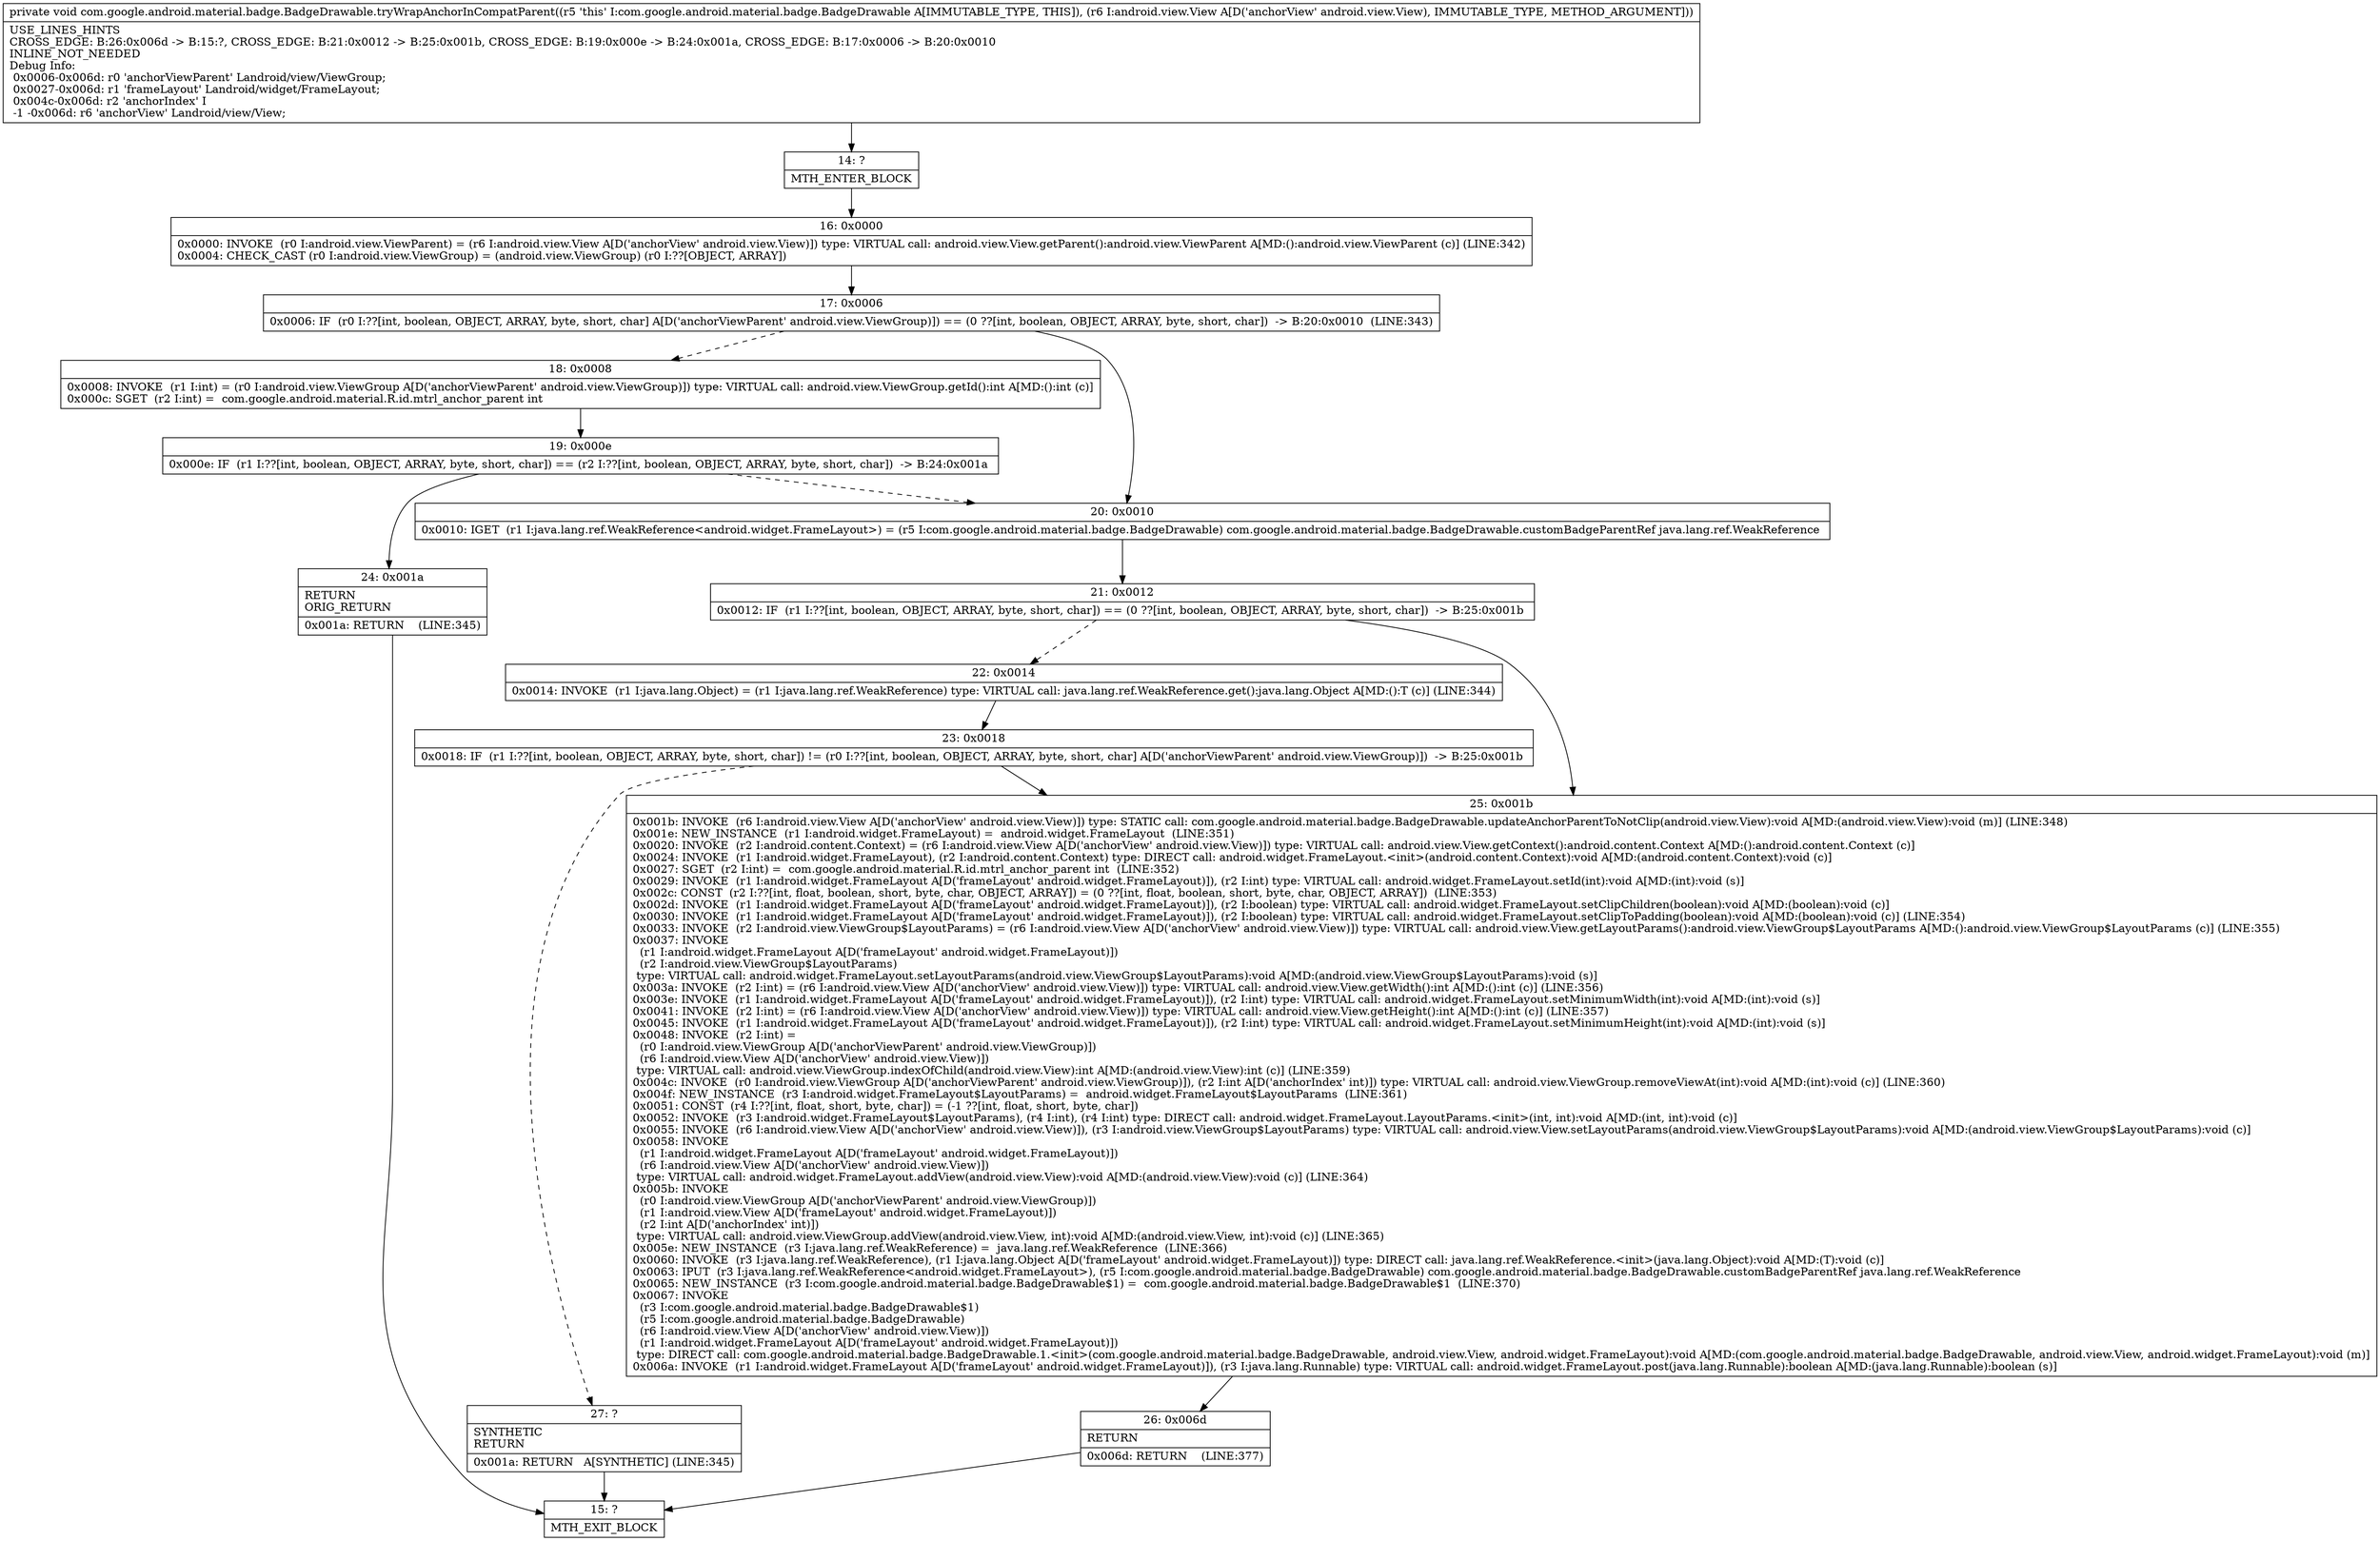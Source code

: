 digraph "CFG forcom.google.android.material.badge.BadgeDrawable.tryWrapAnchorInCompatParent(Landroid\/view\/View;)V" {
Node_14 [shape=record,label="{14\:\ ?|MTH_ENTER_BLOCK\l}"];
Node_16 [shape=record,label="{16\:\ 0x0000|0x0000: INVOKE  (r0 I:android.view.ViewParent) = (r6 I:android.view.View A[D('anchorView' android.view.View)]) type: VIRTUAL call: android.view.View.getParent():android.view.ViewParent A[MD:():android.view.ViewParent (c)] (LINE:342)\l0x0004: CHECK_CAST (r0 I:android.view.ViewGroup) = (android.view.ViewGroup) (r0 I:??[OBJECT, ARRAY]) \l}"];
Node_17 [shape=record,label="{17\:\ 0x0006|0x0006: IF  (r0 I:??[int, boolean, OBJECT, ARRAY, byte, short, char] A[D('anchorViewParent' android.view.ViewGroup)]) == (0 ??[int, boolean, OBJECT, ARRAY, byte, short, char])  \-\> B:20:0x0010  (LINE:343)\l}"];
Node_18 [shape=record,label="{18\:\ 0x0008|0x0008: INVOKE  (r1 I:int) = (r0 I:android.view.ViewGroup A[D('anchorViewParent' android.view.ViewGroup)]) type: VIRTUAL call: android.view.ViewGroup.getId():int A[MD:():int (c)]\l0x000c: SGET  (r2 I:int) =  com.google.android.material.R.id.mtrl_anchor_parent int \l}"];
Node_19 [shape=record,label="{19\:\ 0x000e|0x000e: IF  (r1 I:??[int, boolean, OBJECT, ARRAY, byte, short, char]) == (r2 I:??[int, boolean, OBJECT, ARRAY, byte, short, char])  \-\> B:24:0x001a \l}"];
Node_24 [shape=record,label="{24\:\ 0x001a|RETURN\lORIG_RETURN\l|0x001a: RETURN    (LINE:345)\l}"];
Node_15 [shape=record,label="{15\:\ ?|MTH_EXIT_BLOCK\l}"];
Node_20 [shape=record,label="{20\:\ 0x0010|0x0010: IGET  (r1 I:java.lang.ref.WeakReference\<android.widget.FrameLayout\>) = (r5 I:com.google.android.material.badge.BadgeDrawable) com.google.android.material.badge.BadgeDrawable.customBadgeParentRef java.lang.ref.WeakReference \l}"];
Node_21 [shape=record,label="{21\:\ 0x0012|0x0012: IF  (r1 I:??[int, boolean, OBJECT, ARRAY, byte, short, char]) == (0 ??[int, boolean, OBJECT, ARRAY, byte, short, char])  \-\> B:25:0x001b \l}"];
Node_22 [shape=record,label="{22\:\ 0x0014|0x0014: INVOKE  (r1 I:java.lang.Object) = (r1 I:java.lang.ref.WeakReference) type: VIRTUAL call: java.lang.ref.WeakReference.get():java.lang.Object A[MD:():T (c)] (LINE:344)\l}"];
Node_23 [shape=record,label="{23\:\ 0x0018|0x0018: IF  (r1 I:??[int, boolean, OBJECT, ARRAY, byte, short, char]) != (r0 I:??[int, boolean, OBJECT, ARRAY, byte, short, char] A[D('anchorViewParent' android.view.ViewGroup)])  \-\> B:25:0x001b \l}"];
Node_27 [shape=record,label="{27\:\ ?|SYNTHETIC\lRETURN\l|0x001a: RETURN   A[SYNTHETIC] (LINE:345)\l}"];
Node_25 [shape=record,label="{25\:\ 0x001b|0x001b: INVOKE  (r6 I:android.view.View A[D('anchorView' android.view.View)]) type: STATIC call: com.google.android.material.badge.BadgeDrawable.updateAnchorParentToNotClip(android.view.View):void A[MD:(android.view.View):void (m)] (LINE:348)\l0x001e: NEW_INSTANCE  (r1 I:android.widget.FrameLayout) =  android.widget.FrameLayout  (LINE:351)\l0x0020: INVOKE  (r2 I:android.content.Context) = (r6 I:android.view.View A[D('anchorView' android.view.View)]) type: VIRTUAL call: android.view.View.getContext():android.content.Context A[MD:():android.content.Context (c)]\l0x0024: INVOKE  (r1 I:android.widget.FrameLayout), (r2 I:android.content.Context) type: DIRECT call: android.widget.FrameLayout.\<init\>(android.content.Context):void A[MD:(android.content.Context):void (c)]\l0x0027: SGET  (r2 I:int) =  com.google.android.material.R.id.mtrl_anchor_parent int  (LINE:352)\l0x0029: INVOKE  (r1 I:android.widget.FrameLayout A[D('frameLayout' android.widget.FrameLayout)]), (r2 I:int) type: VIRTUAL call: android.widget.FrameLayout.setId(int):void A[MD:(int):void (s)]\l0x002c: CONST  (r2 I:??[int, float, boolean, short, byte, char, OBJECT, ARRAY]) = (0 ??[int, float, boolean, short, byte, char, OBJECT, ARRAY])  (LINE:353)\l0x002d: INVOKE  (r1 I:android.widget.FrameLayout A[D('frameLayout' android.widget.FrameLayout)]), (r2 I:boolean) type: VIRTUAL call: android.widget.FrameLayout.setClipChildren(boolean):void A[MD:(boolean):void (c)]\l0x0030: INVOKE  (r1 I:android.widget.FrameLayout A[D('frameLayout' android.widget.FrameLayout)]), (r2 I:boolean) type: VIRTUAL call: android.widget.FrameLayout.setClipToPadding(boolean):void A[MD:(boolean):void (c)] (LINE:354)\l0x0033: INVOKE  (r2 I:android.view.ViewGroup$LayoutParams) = (r6 I:android.view.View A[D('anchorView' android.view.View)]) type: VIRTUAL call: android.view.View.getLayoutParams():android.view.ViewGroup$LayoutParams A[MD:():android.view.ViewGroup$LayoutParams (c)] (LINE:355)\l0x0037: INVOKE  \l  (r1 I:android.widget.FrameLayout A[D('frameLayout' android.widget.FrameLayout)])\l  (r2 I:android.view.ViewGroup$LayoutParams)\l type: VIRTUAL call: android.widget.FrameLayout.setLayoutParams(android.view.ViewGroup$LayoutParams):void A[MD:(android.view.ViewGroup$LayoutParams):void (s)]\l0x003a: INVOKE  (r2 I:int) = (r6 I:android.view.View A[D('anchorView' android.view.View)]) type: VIRTUAL call: android.view.View.getWidth():int A[MD:():int (c)] (LINE:356)\l0x003e: INVOKE  (r1 I:android.widget.FrameLayout A[D('frameLayout' android.widget.FrameLayout)]), (r2 I:int) type: VIRTUAL call: android.widget.FrameLayout.setMinimumWidth(int):void A[MD:(int):void (s)]\l0x0041: INVOKE  (r2 I:int) = (r6 I:android.view.View A[D('anchorView' android.view.View)]) type: VIRTUAL call: android.view.View.getHeight():int A[MD:():int (c)] (LINE:357)\l0x0045: INVOKE  (r1 I:android.widget.FrameLayout A[D('frameLayout' android.widget.FrameLayout)]), (r2 I:int) type: VIRTUAL call: android.widget.FrameLayout.setMinimumHeight(int):void A[MD:(int):void (s)]\l0x0048: INVOKE  (r2 I:int) = \l  (r0 I:android.view.ViewGroup A[D('anchorViewParent' android.view.ViewGroup)])\l  (r6 I:android.view.View A[D('anchorView' android.view.View)])\l type: VIRTUAL call: android.view.ViewGroup.indexOfChild(android.view.View):int A[MD:(android.view.View):int (c)] (LINE:359)\l0x004c: INVOKE  (r0 I:android.view.ViewGroup A[D('anchorViewParent' android.view.ViewGroup)]), (r2 I:int A[D('anchorIndex' int)]) type: VIRTUAL call: android.view.ViewGroup.removeViewAt(int):void A[MD:(int):void (c)] (LINE:360)\l0x004f: NEW_INSTANCE  (r3 I:android.widget.FrameLayout$LayoutParams) =  android.widget.FrameLayout$LayoutParams  (LINE:361)\l0x0051: CONST  (r4 I:??[int, float, short, byte, char]) = (\-1 ??[int, float, short, byte, char]) \l0x0052: INVOKE  (r3 I:android.widget.FrameLayout$LayoutParams), (r4 I:int), (r4 I:int) type: DIRECT call: android.widget.FrameLayout.LayoutParams.\<init\>(int, int):void A[MD:(int, int):void (c)]\l0x0055: INVOKE  (r6 I:android.view.View A[D('anchorView' android.view.View)]), (r3 I:android.view.ViewGroup$LayoutParams) type: VIRTUAL call: android.view.View.setLayoutParams(android.view.ViewGroup$LayoutParams):void A[MD:(android.view.ViewGroup$LayoutParams):void (c)]\l0x0058: INVOKE  \l  (r1 I:android.widget.FrameLayout A[D('frameLayout' android.widget.FrameLayout)])\l  (r6 I:android.view.View A[D('anchorView' android.view.View)])\l type: VIRTUAL call: android.widget.FrameLayout.addView(android.view.View):void A[MD:(android.view.View):void (c)] (LINE:364)\l0x005b: INVOKE  \l  (r0 I:android.view.ViewGroup A[D('anchorViewParent' android.view.ViewGroup)])\l  (r1 I:android.view.View A[D('frameLayout' android.widget.FrameLayout)])\l  (r2 I:int A[D('anchorIndex' int)])\l type: VIRTUAL call: android.view.ViewGroup.addView(android.view.View, int):void A[MD:(android.view.View, int):void (c)] (LINE:365)\l0x005e: NEW_INSTANCE  (r3 I:java.lang.ref.WeakReference) =  java.lang.ref.WeakReference  (LINE:366)\l0x0060: INVOKE  (r3 I:java.lang.ref.WeakReference), (r1 I:java.lang.Object A[D('frameLayout' android.widget.FrameLayout)]) type: DIRECT call: java.lang.ref.WeakReference.\<init\>(java.lang.Object):void A[MD:(T):void (c)]\l0x0063: IPUT  (r3 I:java.lang.ref.WeakReference\<android.widget.FrameLayout\>), (r5 I:com.google.android.material.badge.BadgeDrawable) com.google.android.material.badge.BadgeDrawable.customBadgeParentRef java.lang.ref.WeakReference \l0x0065: NEW_INSTANCE  (r3 I:com.google.android.material.badge.BadgeDrawable$1) =  com.google.android.material.badge.BadgeDrawable$1  (LINE:370)\l0x0067: INVOKE  \l  (r3 I:com.google.android.material.badge.BadgeDrawable$1)\l  (r5 I:com.google.android.material.badge.BadgeDrawable)\l  (r6 I:android.view.View A[D('anchorView' android.view.View)])\l  (r1 I:android.widget.FrameLayout A[D('frameLayout' android.widget.FrameLayout)])\l type: DIRECT call: com.google.android.material.badge.BadgeDrawable.1.\<init\>(com.google.android.material.badge.BadgeDrawable, android.view.View, android.widget.FrameLayout):void A[MD:(com.google.android.material.badge.BadgeDrawable, android.view.View, android.widget.FrameLayout):void (m)]\l0x006a: INVOKE  (r1 I:android.widget.FrameLayout A[D('frameLayout' android.widget.FrameLayout)]), (r3 I:java.lang.Runnable) type: VIRTUAL call: android.widget.FrameLayout.post(java.lang.Runnable):boolean A[MD:(java.lang.Runnable):boolean (s)]\l}"];
Node_26 [shape=record,label="{26\:\ 0x006d|RETURN\l|0x006d: RETURN    (LINE:377)\l}"];
MethodNode[shape=record,label="{private void com.google.android.material.badge.BadgeDrawable.tryWrapAnchorInCompatParent((r5 'this' I:com.google.android.material.badge.BadgeDrawable A[IMMUTABLE_TYPE, THIS]), (r6 I:android.view.View A[D('anchorView' android.view.View), IMMUTABLE_TYPE, METHOD_ARGUMENT]))  | USE_LINES_HINTS\lCROSS_EDGE: B:26:0x006d \-\> B:15:?, CROSS_EDGE: B:21:0x0012 \-\> B:25:0x001b, CROSS_EDGE: B:19:0x000e \-\> B:24:0x001a, CROSS_EDGE: B:17:0x0006 \-\> B:20:0x0010\lINLINE_NOT_NEEDED\lDebug Info:\l  0x0006\-0x006d: r0 'anchorViewParent' Landroid\/view\/ViewGroup;\l  0x0027\-0x006d: r1 'frameLayout' Landroid\/widget\/FrameLayout;\l  0x004c\-0x006d: r2 'anchorIndex' I\l  \-1 \-0x006d: r6 'anchorView' Landroid\/view\/View;\l}"];
MethodNode -> Node_14;Node_14 -> Node_16;
Node_16 -> Node_17;
Node_17 -> Node_18[style=dashed];
Node_17 -> Node_20;
Node_18 -> Node_19;
Node_19 -> Node_20[style=dashed];
Node_19 -> Node_24;
Node_24 -> Node_15;
Node_20 -> Node_21;
Node_21 -> Node_22[style=dashed];
Node_21 -> Node_25;
Node_22 -> Node_23;
Node_23 -> Node_25;
Node_23 -> Node_27[style=dashed];
Node_27 -> Node_15;
Node_25 -> Node_26;
Node_26 -> Node_15;
}

